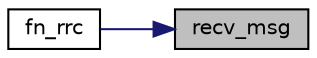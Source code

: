 digraph "recv_msg"
{
 // LATEX_PDF_SIZE
  edge [fontname="Helvetica",fontsize="10",labelfontname="Helvetica",labelfontsize="10"];
  node [fontname="Helvetica",fontsize="10",shape=record];
  rankdir="RL";
  Node1 [label="recv_msg",height=0.2,width=0.4,color="black", fillcolor="grey75", style="filled", fontcolor="black",tooltip="This function read a buffer from a unix socket."];
  Node1 -> Node2 [dir="back",color="midnightblue",fontsize="10",style="solid",fontname="Helvetica"];
  Node2 [label="fn_rrc",height=0.2,width=0.4,color="black", fillcolor="white", style="filled",URL="$rrm__2__rrc__msg_8c.html#ad53a806e92268674f912243aa2af053c",tooltip=" "];
}
